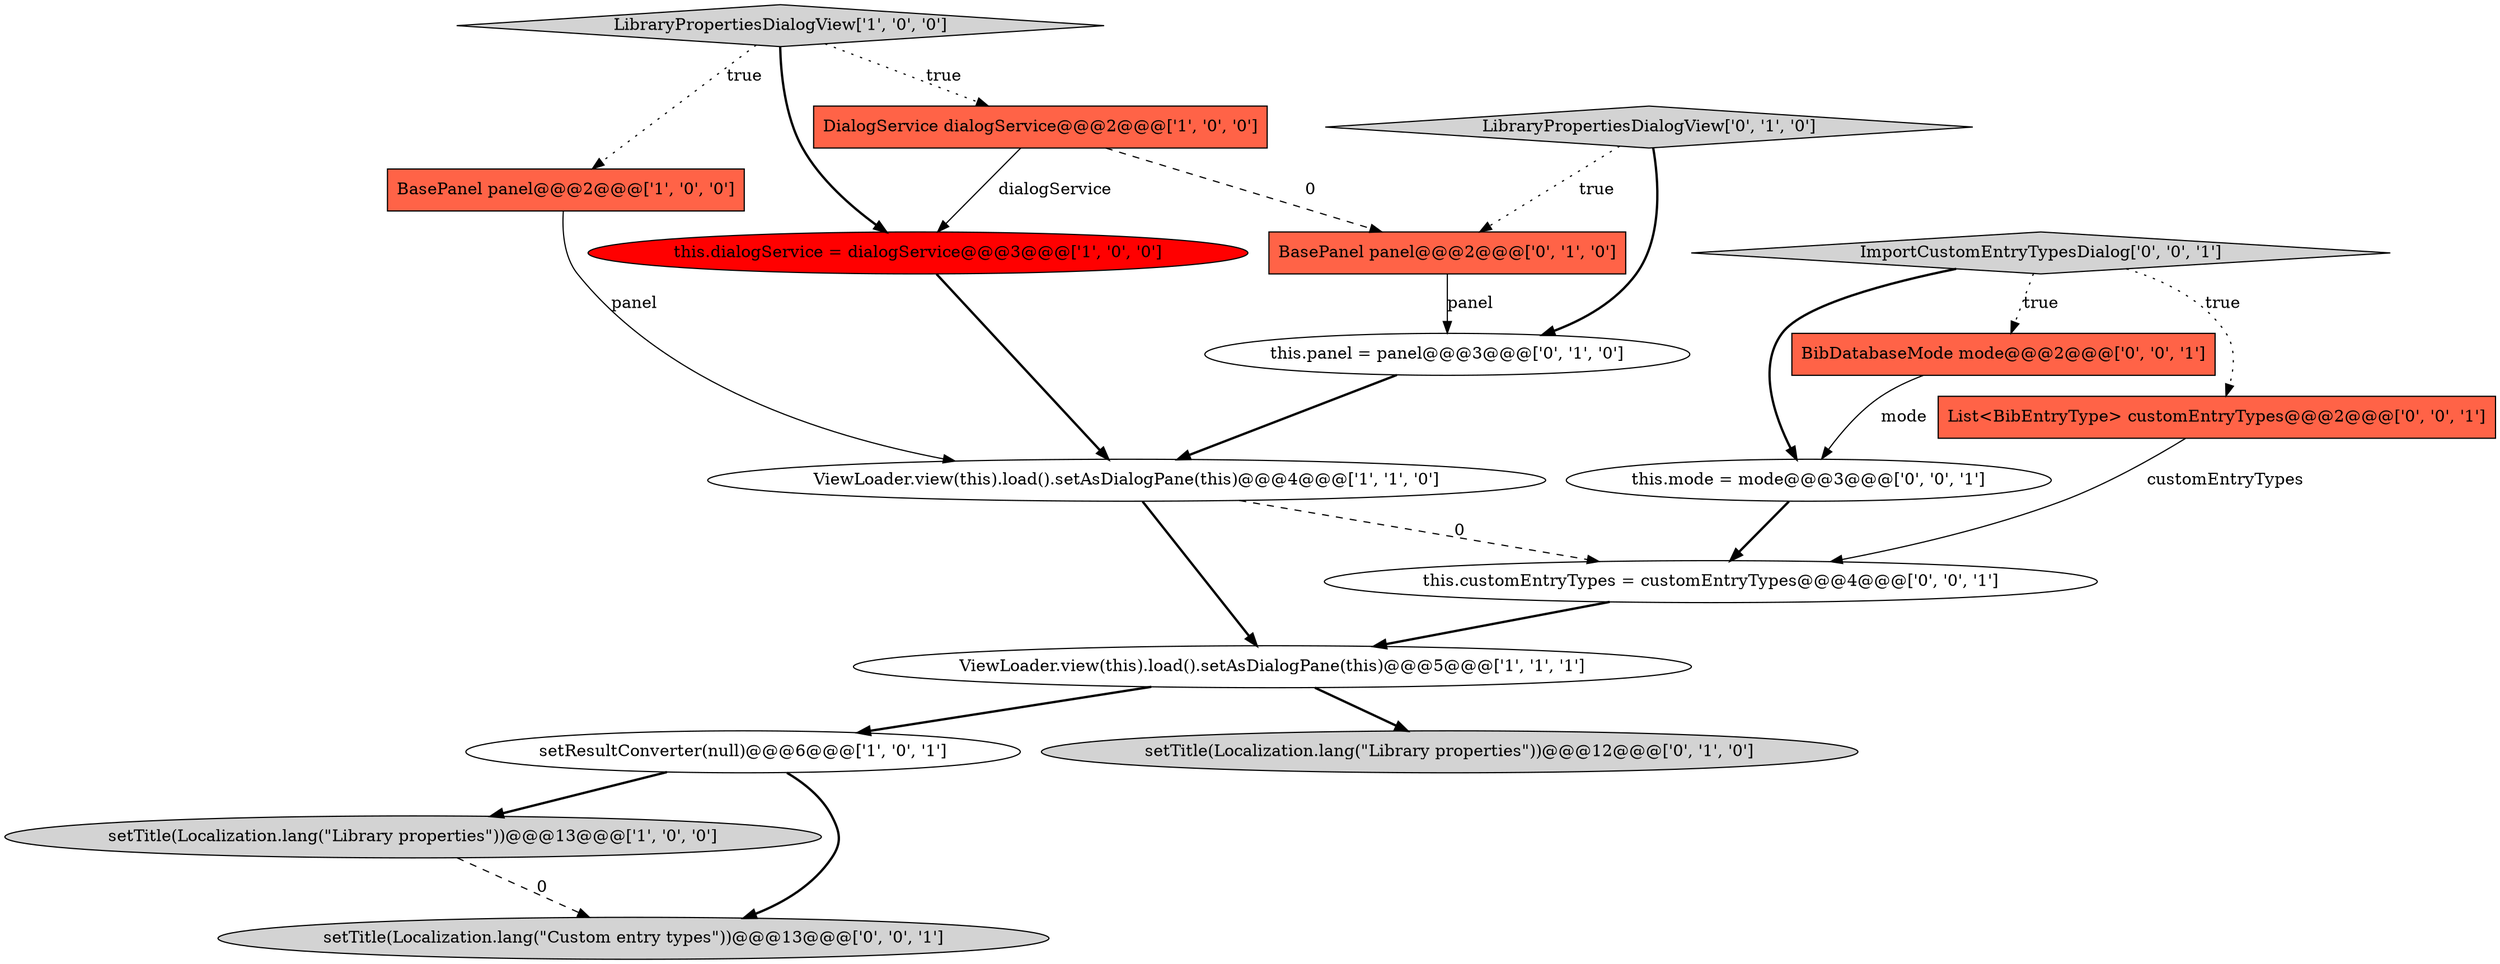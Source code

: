 digraph {
12 [style = filled, label = "this.mode = mode@@@3@@@['0', '0', '1']", fillcolor = white, shape = ellipse image = "AAA0AAABBB3BBB"];
7 [style = filled, label = "setTitle(Localization.lang(\"Library properties\"))@@@13@@@['1', '0', '0']", fillcolor = lightgray, shape = ellipse image = "AAA0AAABBB1BBB"];
16 [style = filled, label = "BibDatabaseMode mode@@@2@@@['0', '0', '1']", fillcolor = tomato, shape = box image = "AAA0AAABBB3BBB"];
2 [style = filled, label = "BasePanel panel@@@2@@@['1', '0', '0']", fillcolor = tomato, shape = box image = "AAA0AAABBB1BBB"];
0 [style = filled, label = "ViewLoader.view(this).load().setAsDialogPane(this)@@@5@@@['1', '1', '1']", fillcolor = white, shape = ellipse image = "AAA0AAABBB1BBB"];
11 [style = filled, label = "this.panel = panel@@@3@@@['0', '1', '0']", fillcolor = white, shape = ellipse image = "AAA0AAABBB2BBB"];
14 [style = filled, label = "this.customEntryTypes = customEntryTypes@@@4@@@['0', '0', '1']", fillcolor = white, shape = ellipse image = "AAA0AAABBB3BBB"];
3 [style = filled, label = "ViewLoader.view(this).load().setAsDialogPane(this)@@@4@@@['1', '1', '0']", fillcolor = white, shape = ellipse image = "AAA0AAABBB1BBB"];
1 [style = filled, label = "this.dialogService = dialogService@@@3@@@['1', '0', '0']", fillcolor = red, shape = ellipse image = "AAA1AAABBB1BBB"];
9 [style = filled, label = "LibraryPropertiesDialogView['0', '1', '0']", fillcolor = lightgray, shape = diamond image = "AAA0AAABBB2BBB"];
13 [style = filled, label = "setTitle(Localization.lang(\"Custom entry types\"))@@@13@@@['0', '0', '1']", fillcolor = lightgray, shape = ellipse image = "AAA0AAABBB3BBB"];
17 [style = filled, label = "ImportCustomEntryTypesDialog['0', '0', '1']", fillcolor = lightgray, shape = diamond image = "AAA0AAABBB3BBB"];
8 [style = filled, label = "BasePanel panel@@@2@@@['0', '1', '0']", fillcolor = tomato, shape = box image = "AAA1AAABBB2BBB"];
4 [style = filled, label = "LibraryPropertiesDialogView['1', '0', '0']", fillcolor = lightgray, shape = diamond image = "AAA0AAABBB1BBB"];
6 [style = filled, label = "setResultConverter(null)@@@6@@@['1', '0', '1']", fillcolor = white, shape = ellipse image = "AAA0AAABBB1BBB"];
10 [style = filled, label = "setTitle(Localization.lang(\"Library properties\"))@@@12@@@['0', '1', '0']", fillcolor = lightgray, shape = ellipse image = "AAA0AAABBB2BBB"];
15 [style = filled, label = "List<BibEntryType> customEntryTypes@@@2@@@['0', '0', '1']", fillcolor = tomato, shape = box image = "AAA0AAABBB3BBB"];
5 [style = filled, label = "DialogService dialogService@@@2@@@['1', '0', '0']", fillcolor = tomato, shape = box image = "AAA1AAABBB1BBB"];
2->3 [style = solid, label="panel"];
4->5 [style = dotted, label="true"];
15->14 [style = solid, label="customEntryTypes"];
9->11 [style = bold, label=""];
0->6 [style = bold, label=""];
5->1 [style = solid, label="dialogService"];
1->3 [style = bold, label=""];
3->0 [style = bold, label=""];
9->8 [style = dotted, label="true"];
17->16 [style = dotted, label="true"];
16->12 [style = solid, label="mode"];
0->10 [style = bold, label=""];
17->12 [style = bold, label=""];
17->15 [style = dotted, label="true"];
14->0 [style = bold, label=""];
11->3 [style = bold, label=""];
8->11 [style = solid, label="panel"];
6->13 [style = bold, label=""];
12->14 [style = bold, label=""];
7->13 [style = dashed, label="0"];
5->8 [style = dashed, label="0"];
4->1 [style = bold, label=""];
3->14 [style = dashed, label="0"];
6->7 [style = bold, label=""];
4->2 [style = dotted, label="true"];
}
